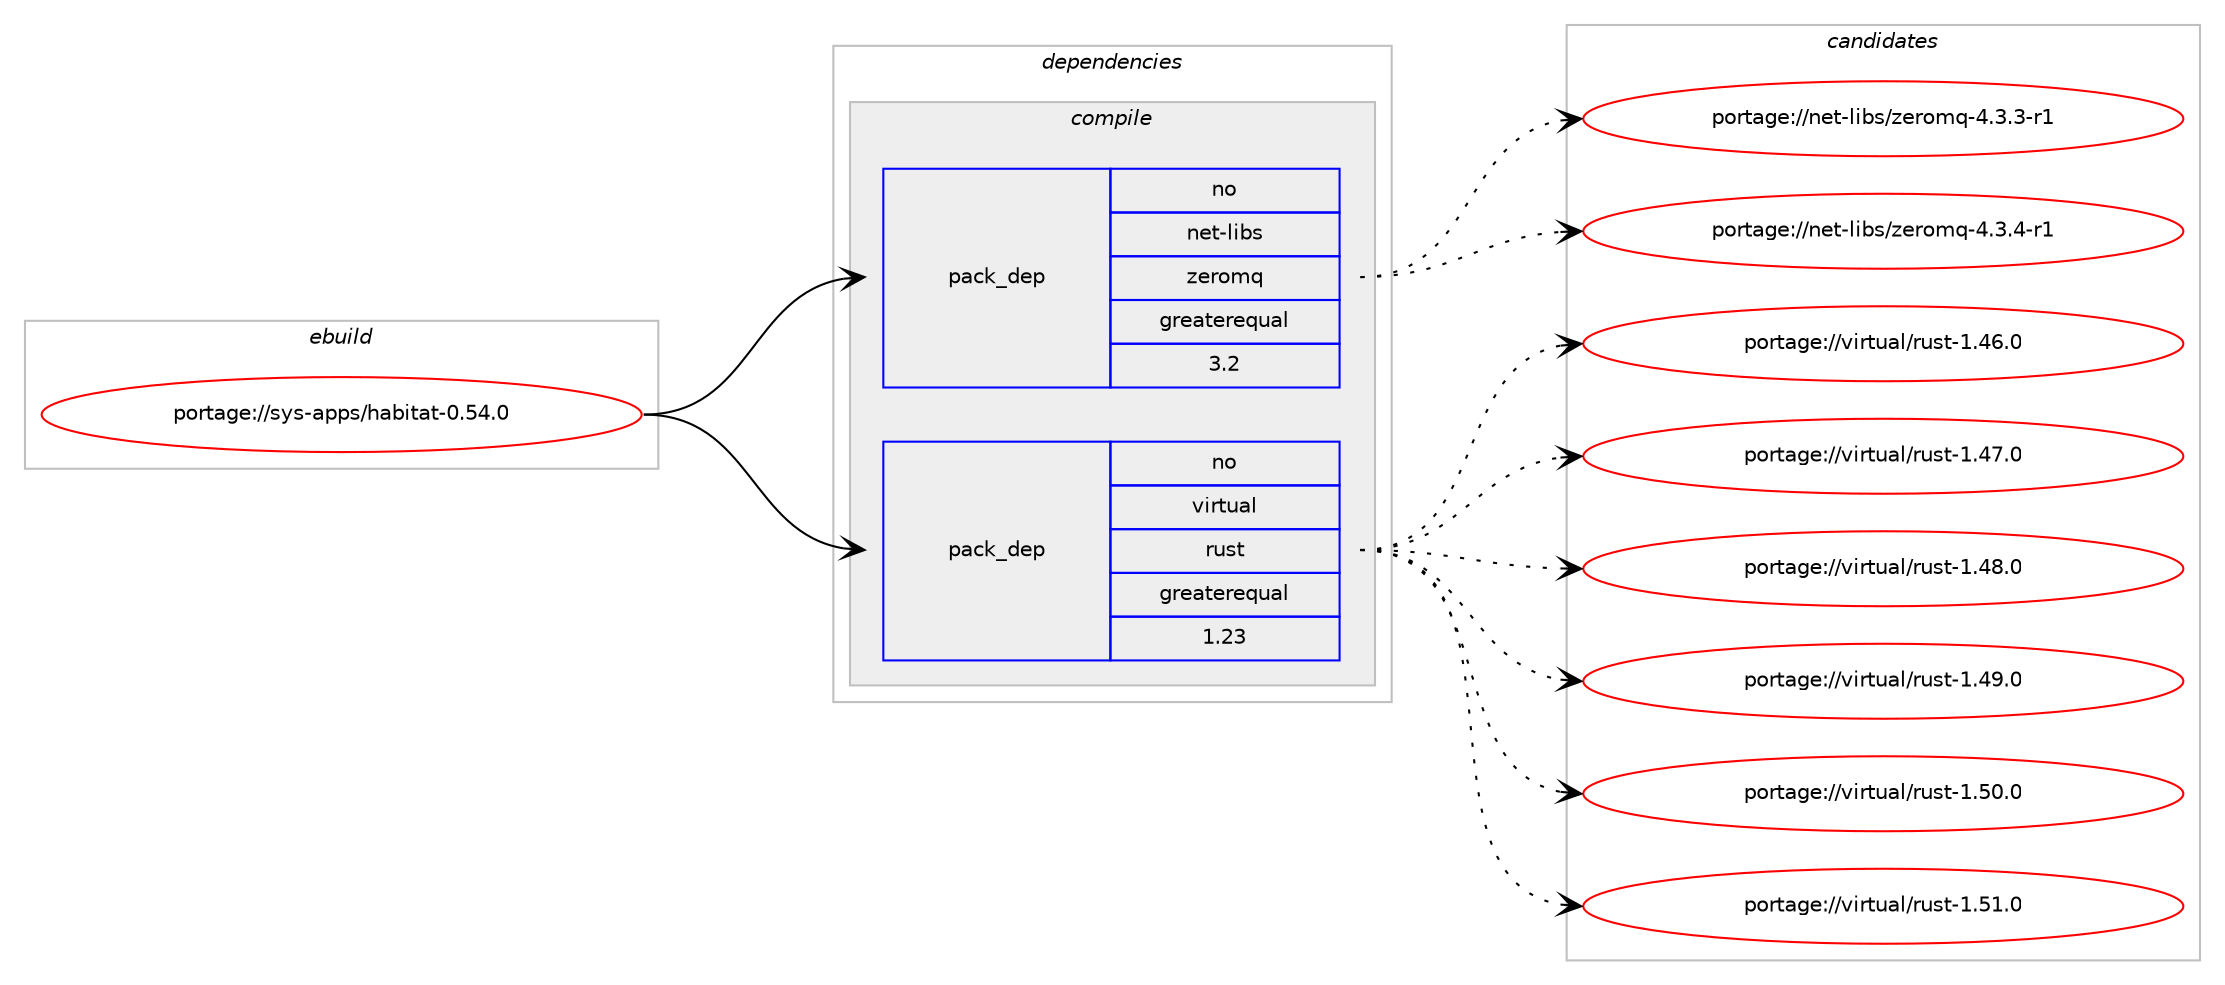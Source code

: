 digraph prolog {

# *************
# Graph options
# *************

newrank=true;
concentrate=true;
compound=true;
graph [rankdir=LR,fontname=Helvetica,fontsize=10,ranksep=1.5];#, ranksep=2.5, nodesep=0.2];
edge  [arrowhead=vee];
node  [fontname=Helvetica,fontsize=10];

# **********
# The ebuild
# **********

subgraph cluster_leftcol {
color=gray;
rank=same;
label=<<i>ebuild</i>>;
id [label="portage://sys-apps/habitat-0.54.0", color=red, width=4, href="../sys-apps/habitat-0.54.0.svg"];
}

# ****************
# The dependencies
# ****************

subgraph cluster_midcol {
color=gray;
label=<<i>dependencies</i>>;
subgraph cluster_compile {
fillcolor="#eeeeee";
style=filled;
label=<<i>compile</i>>;
subgraph pack399 {
dependency783 [label=<<TABLE BORDER="0" CELLBORDER="1" CELLSPACING="0" CELLPADDING="4" WIDTH="220"><TR><TD ROWSPAN="6" CELLPADDING="30">pack_dep</TD></TR><TR><TD WIDTH="110">no</TD></TR><TR><TD>net-libs</TD></TR><TR><TD>zeromq</TD></TR><TR><TD>greaterequal</TD></TR><TR><TD>3.2</TD></TR></TABLE>>, shape=none, color=blue];
}
id:e -> dependency783:w [weight=20,style="solid",arrowhead="vee"];
# *** BEGIN UNKNOWN DEPENDENCY TYPE (TODO) ***
# id -> package_dependency(portage://sys-apps/habitat-0.54.0,install,no,virtual,pkgconfig,none,[,,],[],[])
# *** END UNKNOWN DEPENDENCY TYPE (TODO) ***

subgraph pack400 {
dependency784 [label=<<TABLE BORDER="0" CELLBORDER="1" CELLSPACING="0" CELLPADDING="4" WIDTH="220"><TR><TD ROWSPAN="6" CELLPADDING="30">pack_dep</TD></TR><TR><TD WIDTH="110">no</TD></TR><TR><TD>virtual</TD></TR><TR><TD>rust</TD></TR><TR><TD>greaterequal</TD></TR><TR><TD>1.23</TD></TR></TABLE>>, shape=none, color=blue];
}
id:e -> dependency784:w [weight=20,style="solid",arrowhead="vee"];
}
subgraph cluster_compileandrun {
fillcolor="#eeeeee";
style=filled;
label=<<i>compile and run</i>>;
}
subgraph cluster_run {
fillcolor="#eeeeee";
style=filled;
label=<<i>run</i>>;
}
}

# **************
# The candidates
# **************

subgraph cluster_choices {
rank=same;
color=gray;
label=<<i>candidates</i>>;

subgraph choice399 {
color=black;
nodesep=1;
choice1101011164510810598115471221011141111091134552465146514511449 [label="portage://net-libs/zeromq-4.3.3-r1", color=red, width=4,href="../net-libs/zeromq-4.3.3-r1.svg"];
choice1101011164510810598115471221011141111091134552465146524511449 [label="portage://net-libs/zeromq-4.3.4-r1", color=red, width=4,href="../net-libs/zeromq-4.3.4-r1.svg"];
dependency783:e -> choice1101011164510810598115471221011141111091134552465146514511449:w [style=dotted,weight="100"];
dependency783:e -> choice1101011164510810598115471221011141111091134552465146524511449:w [style=dotted,weight="100"];
}
subgraph choice400 {
color=black;
nodesep=1;
choice118105114116117971084711411711511645494652544648 [label="portage://virtual/rust-1.46.0", color=red, width=4,href="../virtual/rust-1.46.0.svg"];
choice118105114116117971084711411711511645494652554648 [label="portage://virtual/rust-1.47.0", color=red, width=4,href="../virtual/rust-1.47.0.svg"];
choice118105114116117971084711411711511645494652564648 [label="portage://virtual/rust-1.48.0", color=red, width=4,href="../virtual/rust-1.48.0.svg"];
choice118105114116117971084711411711511645494652574648 [label="portage://virtual/rust-1.49.0", color=red, width=4,href="../virtual/rust-1.49.0.svg"];
choice118105114116117971084711411711511645494653484648 [label="portage://virtual/rust-1.50.0", color=red, width=4,href="../virtual/rust-1.50.0.svg"];
choice118105114116117971084711411711511645494653494648 [label="portage://virtual/rust-1.51.0", color=red, width=4,href="../virtual/rust-1.51.0.svg"];
dependency784:e -> choice118105114116117971084711411711511645494652544648:w [style=dotted,weight="100"];
dependency784:e -> choice118105114116117971084711411711511645494652554648:w [style=dotted,weight="100"];
dependency784:e -> choice118105114116117971084711411711511645494652564648:w [style=dotted,weight="100"];
dependency784:e -> choice118105114116117971084711411711511645494652574648:w [style=dotted,weight="100"];
dependency784:e -> choice118105114116117971084711411711511645494653484648:w [style=dotted,weight="100"];
dependency784:e -> choice118105114116117971084711411711511645494653494648:w [style=dotted,weight="100"];
}
}

}
